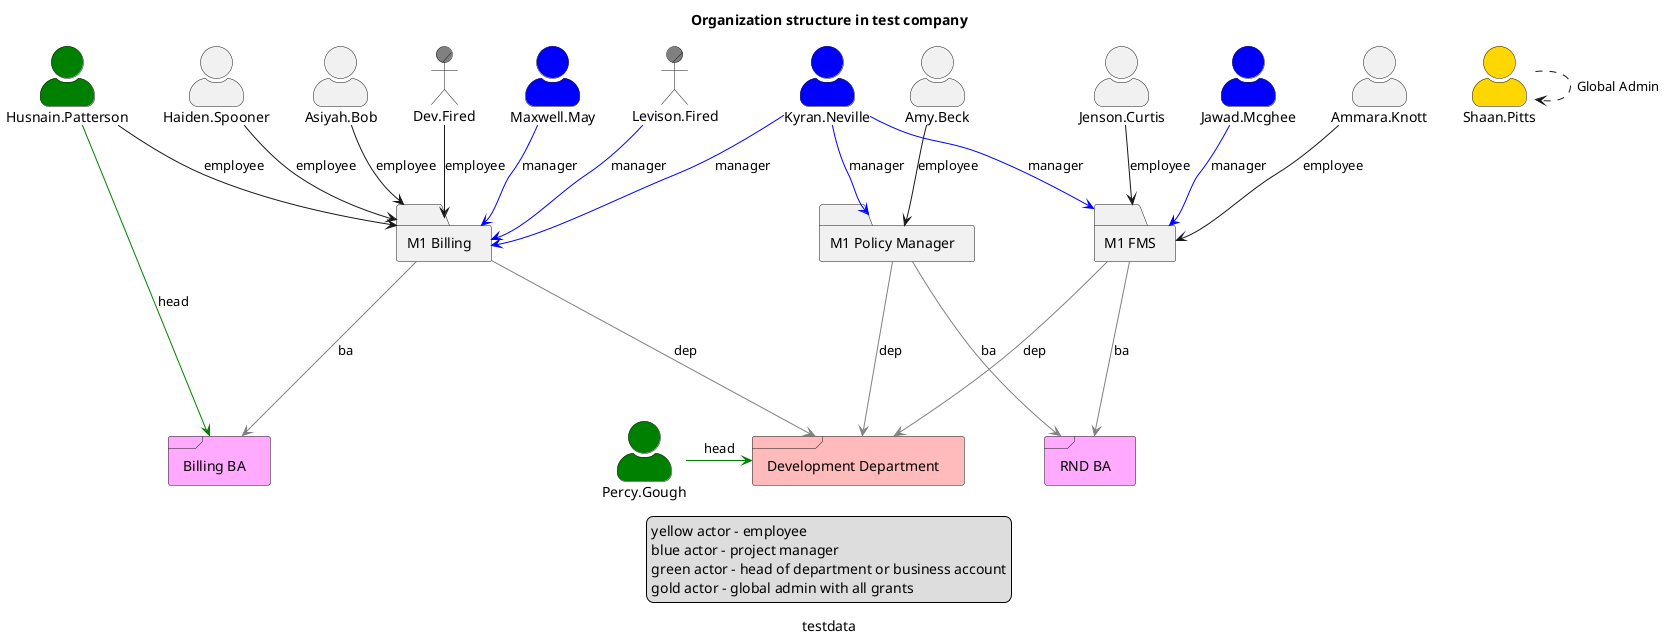 @startuml
'https://plantuml.com/component-diagram

skinparam actorStyle awesome

caption "testdata"
title "Organization structure in test company"

legend
yellow actor - employee
blue actor - project manager
green actor - head of department or business account
gold actor - global admin with all grants
end legend

actor "Haiden.Spooner"
actor "Asiyah.Bob"
actor/ "Dev.Fired" #gray
actor "Maxwell.May" #blue
actor "Percy.Gough" #green
actor "Ammara.Knott"
actor "Jenson.Curtis"
actor "Jawad.Mcghee" #blue
actor "Amy.Beck"
actor "Kyran.Neville" #blue
actor "Husnain.Patterson" #green
actor/ "Levison.Fired" #gray
actor "Shaan.Pitts" #gold

Shaan.Pitts-.->Shaan.Pitts:Global Admin

folder "M1 Billing"
folder "M1 FMS"
folder "M1 Policy Manager"

frame Development as "Development Department" #FFBBBB

frame Billing as "Billing BA" #FFAAFF
frame RND as "RND BA" #FFAAFF

[Haiden.Spooner] --> [M1 Billing] : employee
[Husnain.Patterson] --> [M1 Billing] : employee
[Asiyah.Bob] --> [M1 Billing] : employee
[Dev.Fired] --> [M1 Billing] : employee
[Maxwell.May] --[#blue]> [M1 Billing] : manager
[Levison.Fired] --[#blue]> [M1 Billing] : manager
[Ammara.Knott] --> [M1 FMS] : employee
[Jenson.Curtis] --> [M1 FMS] : employee
[Jawad.Mcghee] --[#blue]> [M1 FMS] : manager
[Amy.Beck] --> [M1 Policy Manager] : employee
[Kyran.Neville] --[#blue]> [M1 Billing] : manager
[Kyran.Neville] --[#blue]> [M1 Policy Manager] : manager
[Kyran.Neville] --[#blue]> [M1 FMS] : manager


[Percy.Gough] -[#green]> [Development] : head
[Husnain.Patterson] -[#green]> [Billing] : head


[M1 Billing] -[#gray]--> [Development]: dep
[M1 FMS] -[#gray]--> [Development]: dep
[M1 Policy Manager]-[#gray]-->[Development]: dep

[M1 Billing]--[#gray]->[Billing]:ba
[M1 FMS]-[#gray]-->[RND]:ba
[M1 Policy Manager]-[#gray]-->[RND]:ba


@enduml